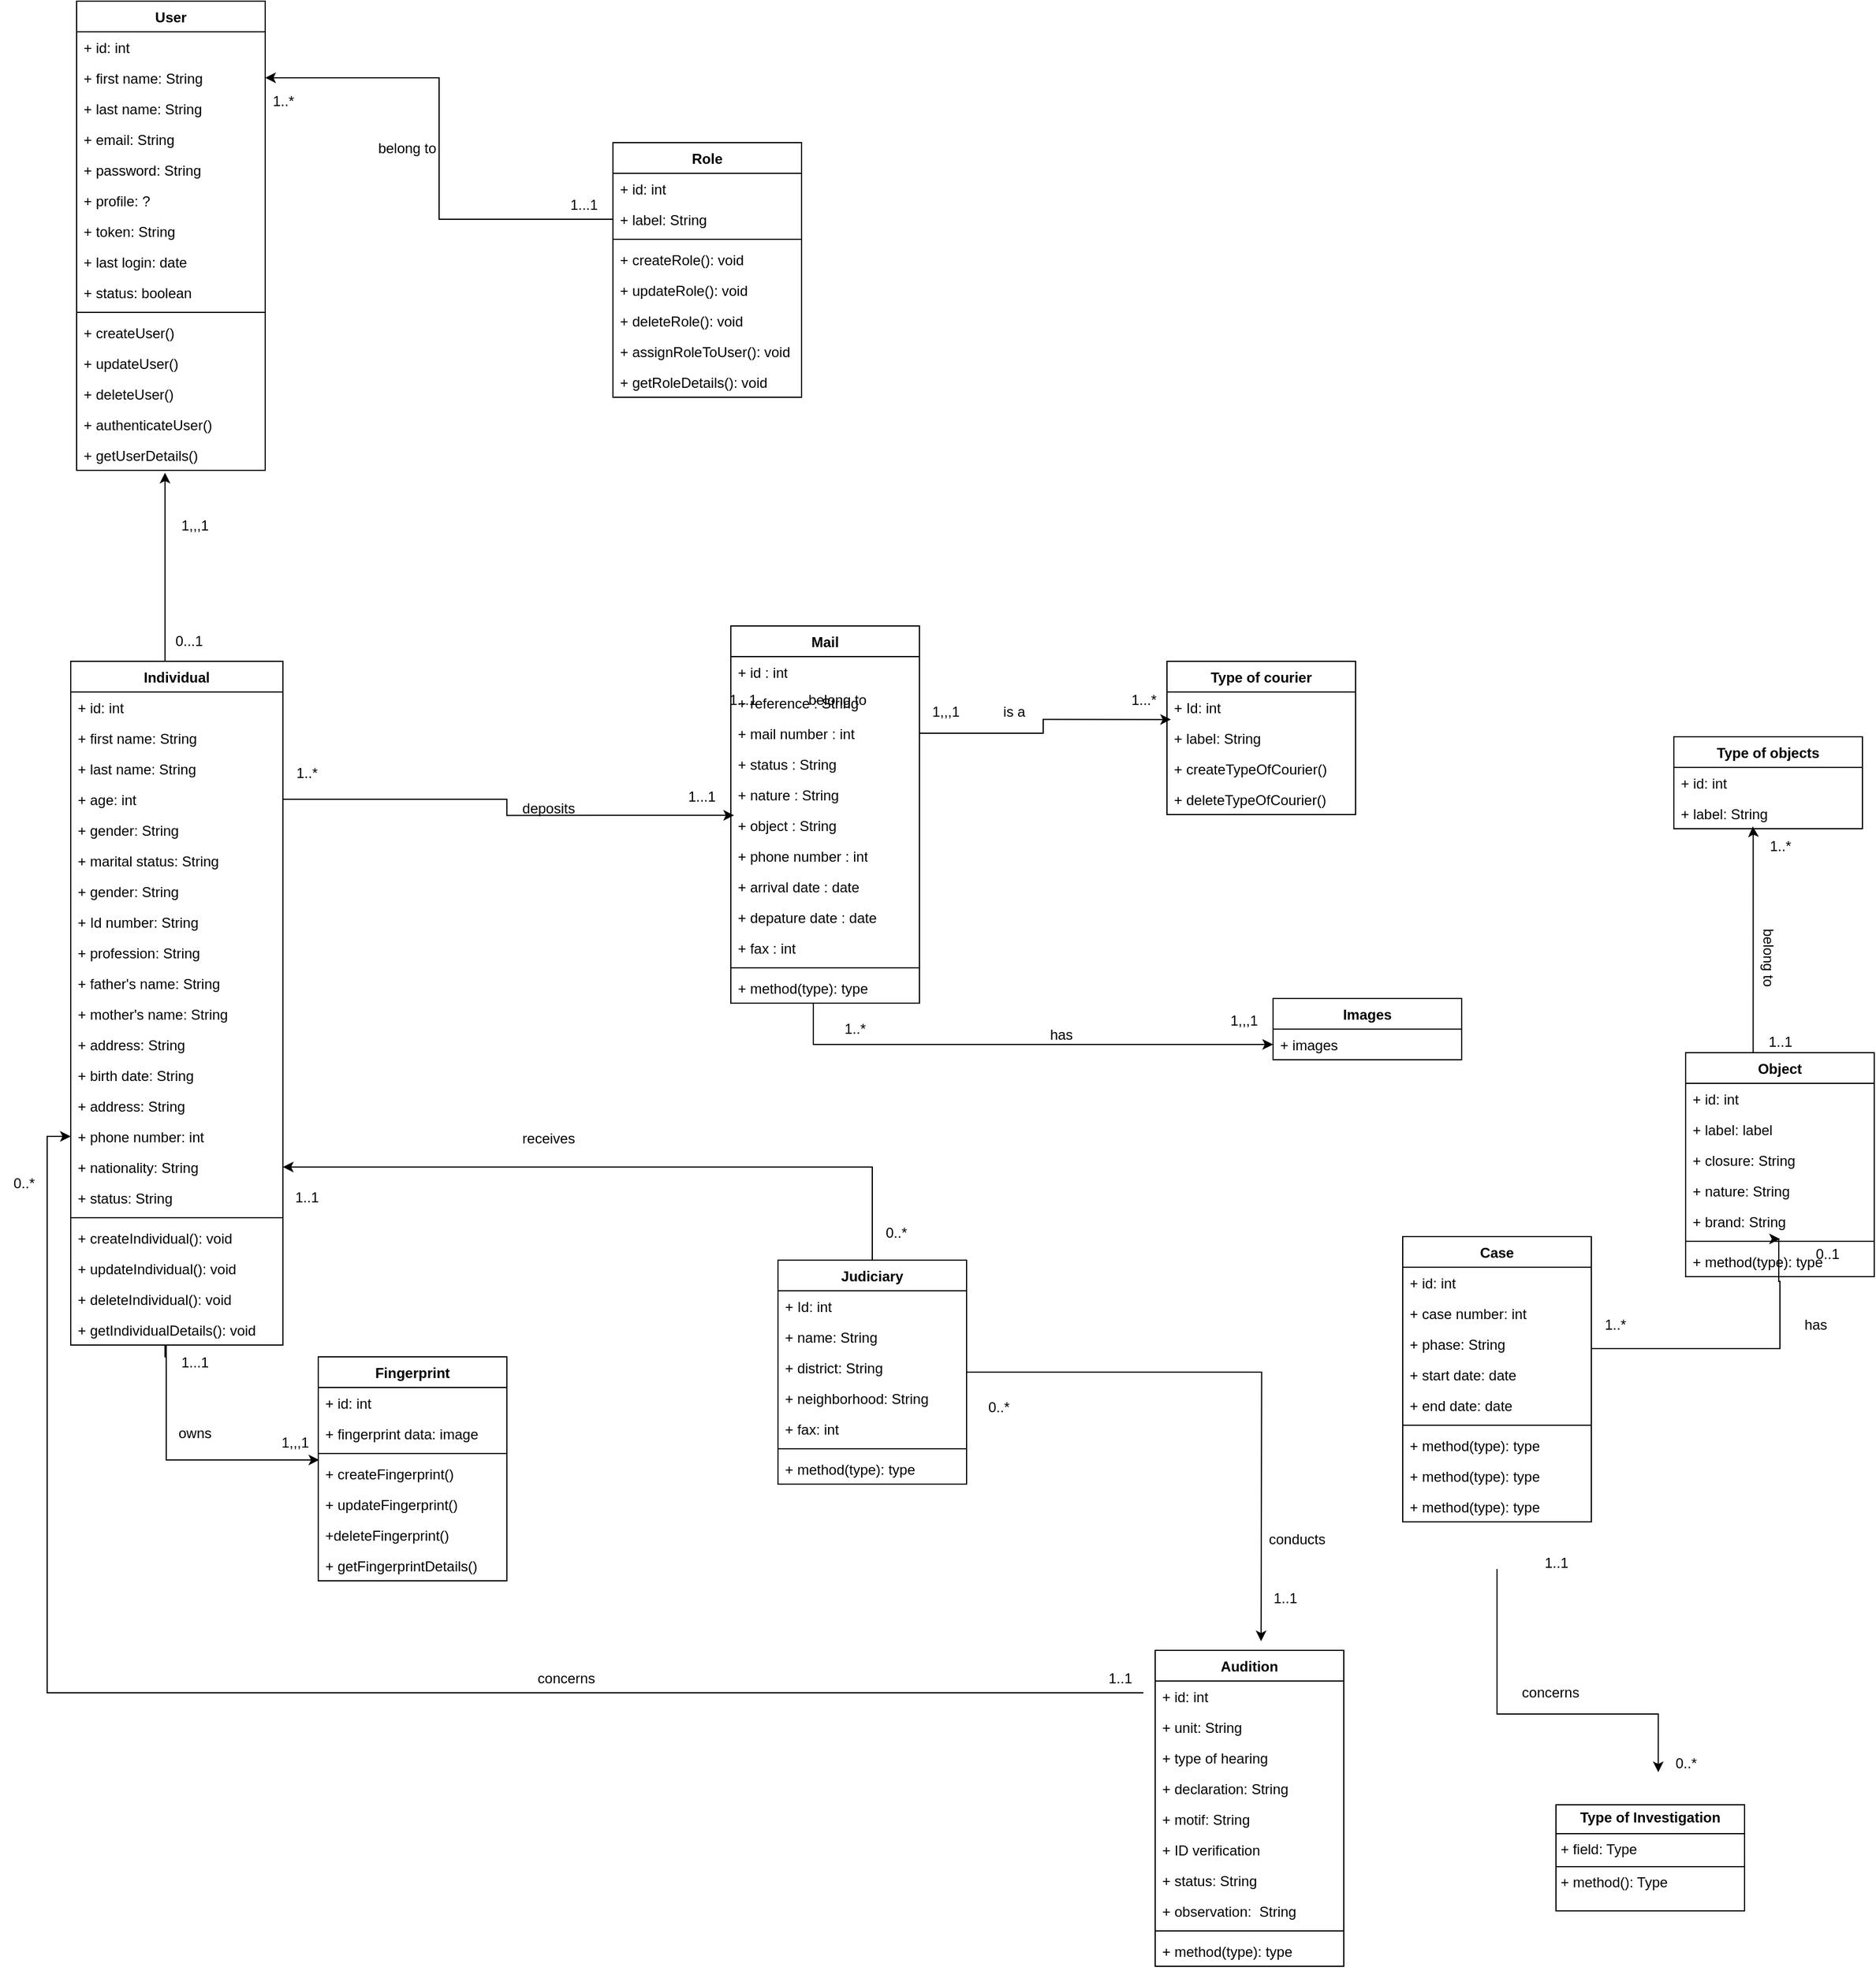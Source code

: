 <mxfile version="24.6.4" type="github" pages="2">
  <diagram name="Classdigram" id="vn9K8ugdKK19ClH5_ukw">
    <mxGraphModel dx="1034" dy="1628" grid="1" gridSize="10" guides="1" tooltips="1" connect="1" arrows="1" fold="1" page="1" pageScale="1" pageWidth="827" pageHeight="1169" math="0" shadow="0">
      <root>
        <mxCell id="0" />
        <mxCell id="1" parent="0" />
        <mxCell id="R2N7xP3j_3x28MJ2ADYX-1" value="User" style="swimlane;fontStyle=1;align=center;verticalAlign=top;childLayout=stackLayout;horizontal=1;startSize=26;horizontalStack=0;resizeParent=1;resizeParentMax=0;resizeLast=0;collapsible=1;marginBottom=0;whiteSpace=wrap;html=1;" parent="1" vertex="1">
          <mxGeometry x="65" y="-230" width="160" height="398" as="geometry" />
        </mxCell>
        <mxCell id="R2N7xP3j_3x28MJ2ADYX-2" value="+ id: int" style="text;strokeColor=none;fillColor=none;align=left;verticalAlign=top;spacingLeft=4;spacingRight=4;overflow=hidden;rotatable=0;points=[[0,0.5],[1,0.5]];portConstraint=eastwest;whiteSpace=wrap;html=1;" parent="R2N7xP3j_3x28MJ2ADYX-1" vertex="1">
          <mxGeometry y="26" width="160" height="26" as="geometry" />
        </mxCell>
        <mxCell id="R2N7xP3j_3x28MJ2ADYX-14" value="+ first name: String" style="text;strokeColor=none;fillColor=none;align=left;verticalAlign=top;spacingLeft=4;spacingRight=4;overflow=hidden;rotatable=0;points=[[0,0.5],[1,0.5]];portConstraint=eastwest;whiteSpace=wrap;html=1;" parent="R2N7xP3j_3x28MJ2ADYX-1" vertex="1">
          <mxGeometry y="52" width="160" height="26" as="geometry" />
        </mxCell>
        <mxCell id="R2N7xP3j_3x28MJ2ADYX-13" value="+ last name: String" style="text;strokeColor=none;fillColor=none;align=left;verticalAlign=top;spacingLeft=4;spacingRight=4;overflow=hidden;rotatable=0;points=[[0,0.5],[1,0.5]];portConstraint=eastwest;whiteSpace=wrap;html=1;" parent="R2N7xP3j_3x28MJ2ADYX-1" vertex="1">
          <mxGeometry y="78" width="160" height="26" as="geometry" />
        </mxCell>
        <mxCell id="R2N7xP3j_3x28MJ2ADYX-17" value="+ email: String" style="text;strokeColor=none;fillColor=none;align=left;verticalAlign=top;spacingLeft=4;spacingRight=4;overflow=hidden;rotatable=0;points=[[0,0.5],[1,0.5]];portConstraint=eastwest;whiteSpace=wrap;html=1;" parent="R2N7xP3j_3x28MJ2ADYX-1" vertex="1">
          <mxGeometry y="104" width="160" height="26" as="geometry" />
        </mxCell>
        <mxCell id="R2N7xP3j_3x28MJ2ADYX-16" value="+ password: String" style="text;strokeColor=none;fillColor=none;align=left;verticalAlign=top;spacingLeft=4;spacingRight=4;overflow=hidden;rotatable=0;points=[[0,0.5],[1,0.5]];portConstraint=eastwest;whiteSpace=wrap;html=1;" parent="R2N7xP3j_3x28MJ2ADYX-1" vertex="1">
          <mxGeometry y="130" width="160" height="26" as="geometry" />
        </mxCell>
        <mxCell id="R2N7xP3j_3x28MJ2ADYX-15" value="+ profile: ?" style="text;strokeColor=none;fillColor=none;align=left;verticalAlign=top;spacingLeft=4;spacingRight=4;overflow=hidden;rotatable=0;points=[[0,0.5],[1,0.5]];portConstraint=eastwest;whiteSpace=wrap;html=1;" parent="R2N7xP3j_3x28MJ2ADYX-1" vertex="1">
          <mxGeometry y="156" width="160" height="26" as="geometry" />
        </mxCell>
        <mxCell id="R2N7xP3j_3x28MJ2ADYX-18" value="+ token: String" style="text;strokeColor=none;fillColor=none;align=left;verticalAlign=top;spacingLeft=4;spacingRight=4;overflow=hidden;rotatable=0;points=[[0,0.5],[1,0.5]];portConstraint=eastwest;whiteSpace=wrap;html=1;" parent="R2N7xP3j_3x28MJ2ADYX-1" vertex="1">
          <mxGeometry y="182" width="160" height="26" as="geometry" />
        </mxCell>
        <mxCell id="R2N7xP3j_3x28MJ2ADYX-20" value="+ last login: date" style="text;strokeColor=none;fillColor=none;align=left;verticalAlign=top;spacingLeft=4;spacingRight=4;overflow=hidden;rotatable=0;points=[[0,0.5],[1,0.5]];portConstraint=eastwest;whiteSpace=wrap;html=1;" parent="R2N7xP3j_3x28MJ2ADYX-1" vertex="1">
          <mxGeometry y="208" width="160" height="26" as="geometry" />
        </mxCell>
        <mxCell id="R2N7xP3j_3x28MJ2ADYX-19" value="+ status: boolean" style="text;strokeColor=none;fillColor=none;align=left;verticalAlign=top;spacingLeft=4;spacingRight=4;overflow=hidden;rotatable=0;points=[[0,0.5],[1,0.5]];portConstraint=eastwest;whiteSpace=wrap;html=1;" parent="R2N7xP3j_3x28MJ2ADYX-1" vertex="1">
          <mxGeometry y="234" width="160" height="26" as="geometry" />
        </mxCell>
        <mxCell id="R2N7xP3j_3x28MJ2ADYX-3" value="" style="line;strokeWidth=1;fillColor=none;align=left;verticalAlign=middle;spacingTop=-1;spacingLeft=3;spacingRight=3;rotatable=0;labelPosition=right;points=[];portConstraint=eastwest;strokeColor=inherit;" parent="R2N7xP3j_3x28MJ2ADYX-1" vertex="1">
          <mxGeometry y="260" width="160" height="8" as="geometry" />
        </mxCell>
        <mxCell id="R2N7xP3j_3x28MJ2ADYX-4" value="+ createUser()" style="text;strokeColor=none;fillColor=none;align=left;verticalAlign=top;spacingLeft=4;spacingRight=4;overflow=hidden;rotatable=0;points=[[0,0.5],[1,0.5]];portConstraint=eastwest;whiteSpace=wrap;html=1;" parent="R2N7xP3j_3x28MJ2ADYX-1" vertex="1">
          <mxGeometry y="268" width="160" height="26" as="geometry" />
        </mxCell>
        <mxCell id="VdqHm_Va65Y9FUWxIP6M-1" value="+ updateUser()" style="text;strokeColor=none;fillColor=none;align=left;verticalAlign=top;spacingLeft=4;spacingRight=4;overflow=hidden;rotatable=0;points=[[0,0.5],[1,0.5]];portConstraint=eastwest;whiteSpace=wrap;html=1;" vertex="1" parent="R2N7xP3j_3x28MJ2ADYX-1">
          <mxGeometry y="294" width="160" height="26" as="geometry" />
        </mxCell>
        <mxCell id="VdqHm_Va65Y9FUWxIP6M-2" value="+ deleteUser()" style="text;strokeColor=none;fillColor=none;align=left;verticalAlign=top;spacingLeft=4;spacingRight=4;overflow=hidden;rotatable=0;points=[[0,0.5],[1,0.5]];portConstraint=eastwest;whiteSpace=wrap;html=1;" vertex="1" parent="R2N7xP3j_3x28MJ2ADYX-1">
          <mxGeometry y="320" width="160" height="26" as="geometry" />
        </mxCell>
        <mxCell id="VdqHm_Va65Y9FUWxIP6M-3" value="+ authenticateUser()" style="text;strokeColor=none;fillColor=none;align=left;verticalAlign=top;spacingLeft=4;spacingRight=4;overflow=hidden;rotatable=0;points=[[0,0.5],[1,0.5]];portConstraint=eastwest;whiteSpace=wrap;html=1;" vertex="1" parent="R2N7xP3j_3x28MJ2ADYX-1">
          <mxGeometry y="346" width="160" height="26" as="geometry" />
        </mxCell>
        <mxCell id="VdqHm_Va65Y9FUWxIP6M-4" value="+ getUserDetails()" style="text;strokeColor=none;fillColor=none;align=left;verticalAlign=top;spacingLeft=4;spacingRight=4;overflow=hidden;rotatable=0;points=[[0,0.5],[1,0.5]];portConstraint=eastwest;whiteSpace=wrap;html=1;" vertex="1" parent="R2N7xP3j_3x28MJ2ADYX-1">
          <mxGeometry y="372" width="160" height="26" as="geometry" />
        </mxCell>
        <mxCell id="R2N7xP3j_3x28MJ2ADYX-5" value="Role" style="swimlane;fontStyle=1;align=center;verticalAlign=top;childLayout=stackLayout;horizontal=1;startSize=26;horizontalStack=0;resizeParent=1;resizeParentMax=0;resizeLast=0;collapsible=1;marginBottom=0;whiteSpace=wrap;html=1;" parent="1" vertex="1">
          <mxGeometry x="520" y="-110" width="160" height="216" as="geometry" />
        </mxCell>
        <mxCell id="R2N7xP3j_3x28MJ2ADYX-21" value="+ id: int" style="text;strokeColor=none;fillColor=none;align=left;verticalAlign=top;spacingLeft=4;spacingRight=4;overflow=hidden;rotatable=0;points=[[0,0.5],[1,0.5]];portConstraint=eastwest;whiteSpace=wrap;html=1;" parent="R2N7xP3j_3x28MJ2ADYX-5" vertex="1">
          <mxGeometry y="26" width="160" height="26" as="geometry" />
        </mxCell>
        <mxCell id="R2N7xP3j_3x28MJ2ADYX-6" value="+ label: String" style="text;strokeColor=none;fillColor=none;align=left;verticalAlign=top;spacingLeft=4;spacingRight=4;overflow=hidden;rotatable=0;points=[[0,0.5],[1,0.5]];portConstraint=eastwest;whiteSpace=wrap;html=1;" parent="R2N7xP3j_3x28MJ2ADYX-5" vertex="1">
          <mxGeometry y="52" width="160" height="26" as="geometry" />
        </mxCell>
        <mxCell id="R2N7xP3j_3x28MJ2ADYX-7" value="" style="line;strokeWidth=1;fillColor=none;align=left;verticalAlign=middle;spacingTop=-1;spacingLeft=3;spacingRight=3;rotatable=0;labelPosition=right;points=[];portConstraint=eastwest;strokeColor=inherit;" parent="R2N7xP3j_3x28MJ2ADYX-5" vertex="1">
          <mxGeometry y="78" width="160" height="8" as="geometry" />
        </mxCell>
        <mxCell id="R2N7xP3j_3x28MJ2ADYX-8" value="+ createRole(): void" style="text;strokeColor=none;fillColor=none;align=left;verticalAlign=top;spacingLeft=4;spacingRight=4;overflow=hidden;rotatable=0;points=[[0,0.5],[1,0.5]];portConstraint=eastwest;whiteSpace=wrap;html=1;" parent="R2N7xP3j_3x28MJ2ADYX-5" vertex="1">
          <mxGeometry y="86" width="160" height="26" as="geometry" />
        </mxCell>
        <mxCell id="VdqHm_Va65Y9FUWxIP6M-5" value="+ updateRole(): void" style="text;strokeColor=none;fillColor=none;align=left;verticalAlign=top;spacingLeft=4;spacingRight=4;overflow=hidden;rotatable=0;points=[[0,0.5],[1,0.5]];portConstraint=eastwest;whiteSpace=wrap;html=1;" vertex="1" parent="R2N7xP3j_3x28MJ2ADYX-5">
          <mxGeometry y="112" width="160" height="26" as="geometry" />
        </mxCell>
        <mxCell id="VdqHm_Va65Y9FUWxIP6M-6" value="+ deleteRole(): void" style="text;strokeColor=none;fillColor=none;align=left;verticalAlign=top;spacingLeft=4;spacingRight=4;overflow=hidden;rotatable=0;points=[[0,0.5],[1,0.5]];portConstraint=eastwest;whiteSpace=wrap;html=1;" vertex="1" parent="R2N7xP3j_3x28MJ2ADYX-5">
          <mxGeometry y="138" width="160" height="26" as="geometry" />
        </mxCell>
        <mxCell id="VdqHm_Va65Y9FUWxIP6M-7" value="+ assignRoleToUser(): void" style="text;strokeColor=none;fillColor=none;align=left;verticalAlign=top;spacingLeft=4;spacingRight=4;overflow=hidden;rotatable=0;points=[[0,0.5],[1,0.5]];portConstraint=eastwest;whiteSpace=wrap;html=1;" vertex="1" parent="R2N7xP3j_3x28MJ2ADYX-5">
          <mxGeometry y="164" width="160" height="26" as="geometry" />
        </mxCell>
        <mxCell id="VdqHm_Va65Y9FUWxIP6M-8" value="+ getRoleDetails(): void" style="text;strokeColor=none;fillColor=none;align=left;verticalAlign=top;spacingLeft=4;spacingRight=4;overflow=hidden;rotatable=0;points=[[0,0.5],[1,0.5]];portConstraint=eastwest;whiteSpace=wrap;html=1;" vertex="1" parent="R2N7xP3j_3x28MJ2ADYX-5">
          <mxGeometry y="190" width="160" height="26" as="geometry" />
        </mxCell>
        <mxCell id="R2N7xP3j_3x28MJ2ADYX-9" value="Individual&lt;div&gt;&lt;br&gt;&lt;/div&gt;" style="swimlane;fontStyle=1;align=center;verticalAlign=top;childLayout=stackLayout;horizontal=1;startSize=26;horizontalStack=0;resizeParent=1;resizeParentMax=0;resizeLast=0;collapsible=1;marginBottom=0;whiteSpace=wrap;html=1;" parent="1" vertex="1">
          <mxGeometry x="60" y="330" width="180" height="580" as="geometry" />
        </mxCell>
        <mxCell id="R2N7xP3j_3x28MJ2ADYX-10" value="+ id: int" style="text;strokeColor=none;fillColor=none;align=left;verticalAlign=top;spacingLeft=4;spacingRight=4;overflow=hidden;rotatable=0;points=[[0,0.5],[1,0.5]];portConstraint=eastwest;whiteSpace=wrap;html=1;" parent="R2N7xP3j_3x28MJ2ADYX-9" vertex="1">
          <mxGeometry y="26" width="180" height="26" as="geometry" />
        </mxCell>
        <mxCell id="R2N7xP3j_3x28MJ2ADYX-27" value="+ first name: String" style="text;strokeColor=none;fillColor=none;align=left;verticalAlign=top;spacingLeft=4;spacingRight=4;overflow=hidden;rotatable=0;points=[[0,0.5],[1,0.5]];portConstraint=eastwest;whiteSpace=wrap;html=1;" parent="R2N7xP3j_3x28MJ2ADYX-9" vertex="1">
          <mxGeometry y="52" width="180" height="26" as="geometry" />
        </mxCell>
        <mxCell id="R2N7xP3j_3x28MJ2ADYX-26" value="+ last name: String" style="text;strokeColor=none;fillColor=none;align=left;verticalAlign=top;spacingLeft=4;spacingRight=4;overflow=hidden;rotatable=0;points=[[0,0.5],[1,0.5]];portConstraint=eastwest;whiteSpace=wrap;html=1;" parent="R2N7xP3j_3x28MJ2ADYX-9" vertex="1">
          <mxGeometry y="78" width="180" height="26" as="geometry" />
        </mxCell>
        <mxCell id="R2N7xP3j_3x28MJ2ADYX-30" value="+ age: int" style="text;strokeColor=none;fillColor=none;align=left;verticalAlign=top;spacingLeft=4;spacingRight=4;overflow=hidden;rotatable=0;points=[[0,0.5],[1,0.5]];portConstraint=eastwest;whiteSpace=wrap;html=1;" parent="R2N7xP3j_3x28MJ2ADYX-9" vertex="1">
          <mxGeometry y="104" width="180" height="26" as="geometry" />
        </mxCell>
        <mxCell id="R2N7xP3j_3x28MJ2ADYX-28" value="+ gender: String" style="text;strokeColor=none;fillColor=none;align=left;verticalAlign=top;spacingLeft=4;spacingRight=4;overflow=hidden;rotatable=0;points=[[0,0.5],[1,0.5]];portConstraint=eastwest;whiteSpace=wrap;html=1;" parent="R2N7xP3j_3x28MJ2ADYX-9" vertex="1">
          <mxGeometry y="130" width="180" height="26" as="geometry" />
        </mxCell>
        <mxCell id="R2N7xP3j_3x28MJ2ADYX-29" value="+ marital status: String" style="text;strokeColor=none;fillColor=none;align=left;verticalAlign=top;spacingLeft=4;spacingRight=4;overflow=hidden;rotatable=0;points=[[0,0.5],[1,0.5]];portConstraint=eastwest;whiteSpace=wrap;html=1;" parent="R2N7xP3j_3x28MJ2ADYX-9" vertex="1">
          <mxGeometry y="156" width="180" height="26" as="geometry" />
        </mxCell>
        <mxCell id="R2N7xP3j_3x28MJ2ADYX-32" value="+ gender: String" style="text;strokeColor=none;fillColor=none;align=left;verticalAlign=top;spacingLeft=4;spacingRight=4;overflow=hidden;rotatable=0;points=[[0,0.5],[1,0.5]];portConstraint=eastwest;whiteSpace=wrap;html=1;" parent="R2N7xP3j_3x28MJ2ADYX-9" vertex="1">
          <mxGeometry y="182" width="180" height="26" as="geometry" />
        </mxCell>
        <mxCell id="R2N7xP3j_3x28MJ2ADYX-33" value="+ Id number: String" style="text;strokeColor=none;fillColor=none;align=left;verticalAlign=top;spacingLeft=4;spacingRight=4;overflow=hidden;rotatable=0;points=[[0,0.5],[1,0.5]];portConstraint=eastwest;whiteSpace=wrap;html=1;" parent="R2N7xP3j_3x28MJ2ADYX-9" vertex="1">
          <mxGeometry y="208" width="180" height="26" as="geometry" />
        </mxCell>
        <mxCell id="R2N7xP3j_3x28MJ2ADYX-31" value="+ profession: String" style="text;strokeColor=none;fillColor=none;align=left;verticalAlign=top;spacingLeft=4;spacingRight=4;overflow=hidden;rotatable=0;points=[[0,0.5],[1,0.5]];portConstraint=eastwest;whiteSpace=wrap;html=1;" parent="R2N7xP3j_3x28MJ2ADYX-9" vertex="1">
          <mxGeometry y="234" width="180" height="26" as="geometry" />
        </mxCell>
        <mxCell id="R2N7xP3j_3x28MJ2ADYX-34" value="+ father&#39;s name: String" style="text;strokeColor=none;fillColor=none;align=left;verticalAlign=top;spacingLeft=4;spacingRight=4;overflow=hidden;rotatable=0;points=[[0,0.5],[1,0.5]];portConstraint=eastwest;whiteSpace=wrap;html=1;" parent="R2N7xP3j_3x28MJ2ADYX-9" vertex="1">
          <mxGeometry y="260" width="180" height="26" as="geometry" />
        </mxCell>
        <mxCell id="R2N7xP3j_3x28MJ2ADYX-38" value="+ mother&#39;s name: String" style="text;strokeColor=none;fillColor=none;align=left;verticalAlign=top;spacingLeft=4;spacingRight=4;overflow=hidden;rotatable=0;points=[[0,0.5],[1,0.5]];portConstraint=eastwest;whiteSpace=wrap;html=1;" parent="R2N7xP3j_3x28MJ2ADYX-9" vertex="1">
          <mxGeometry y="286" width="180" height="26" as="geometry" />
        </mxCell>
        <mxCell id="R2N7xP3j_3x28MJ2ADYX-37" value="+ address: String" style="text;strokeColor=none;fillColor=none;align=left;verticalAlign=top;spacingLeft=4;spacingRight=4;overflow=hidden;rotatable=0;points=[[0,0.5],[1,0.5]];portConstraint=eastwest;whiteSpace=wrap;html=1;" parent="R2N7xP3j_3x28MJ2ADYX-9" vertex="1">
          <mxGeometry y="312" width="180" height="26" as="geometry" />
        </mxCell>
        <mxCell id="R2N7xP3j_3x28MJ2ADYX-36" value="+ birth date: String" style="text;strokeColor=none;fillColor=none;align=left;verticalAlign=top;spacingLeft=4;spacingRight=4;overflow=hidden;rotatable=0;points=[[0,0.5],[1,0.5]];portConstraint=eastwest;whiteSpace=wrap;html=1;" parent="R2N7xP3j_3x28MJ2ADYX-9" vertex="1">
          <mxGeometry y="338" width="180" height="26" as="geometry" />
        </mxCell>
        <mxCell id="R2N7xP3j_3x28MJ2ADYX-40" value="+ address: String" style="text;strokeColor=none;fillColor=none;align=left;verticalAlign=top;spacingLeft=4;spacingRight=4;overflow=hidden;rotatable=0;points=[[0,0.5],[1,0.5]];portConstraint=eastwest;whiteSpace=wrap;html=1;" parent="R2N7xP3j_3x28MJ2ADYX-9" vertex="1">
          <mxGeometry y="364" width="180" height="26" as="geometry" />
        </mxCell>
        <mxCell id="R2N7xP3j_3x28MJ2ADYX-41" value="+ phone number: int" style="text;strokeColor=none;fillColor=none;align=left;verticalAlign=top;spacingLeft=4;spacingRight=4;overflow=hidden;rotatable=0;points=[[0,0.5],[1,0.5]];portConstraint=eastwest;whiteSpace=wrap;html=1;" parent="R2N7xP3j_3x28MJ2ADYX-9" vertex="1">
          <mxGeometry y="390" width="180" height="26" as="geometry" />
        </mxCell>
        <mxCell id="R2N7xP3j_3x28MJ2ADYX-39" value="+ nationality: String" style="text;strokeColor=none;fillColor=none;align=left;verticalAlign=top;spacingLeft=4;spacingRight=4;overflow=hidden;rotatable=0;points=[[0,0.5],[1,0.5]];portConstraint=eastwest;whiteSpace=wrap;html=1;" parent="R2N7xP3j_3x28MJ2ADYX-9" vertex="1">
          <mxGeometry y="416" width="180" height="26" as="geometry" />
        </mxCell>
        <mxCell id="R2N7xP3j_3x28MJ2ADYX-35" value="+ status: String" style="text;strokeColor=none;fillColor=none;align=left;verticalAlign=top;spacingLeft=4;spacingRight=4;overflow=hidden;rotatable=0;points=[[0,0.5],[1,0.5]];portConstraint=eastwest;whiteSpace=wrap;html=1;" parent="R2N7xP3j_3x28MJ2ADYX-9" vertex="1">
          <mxGeometry y="442" width="180" height="26" as="geometry" />
        </mxCell>
        <mxCell id="R2N7xP3j_3x28MJ2ADYX-11" value="" style="line;strokeWidth=1;fillColor=none;align=left;verticalAlign=middle;spacingTop=-1;spacingLeft=3;spacingRight=3;rotatable=0;labelPosition=right;points=[];portConstraint=eastwest;strokeColor=inherit;" parent="R2N7xP3j_3x28MJ2ADYX-9" vertex="1">
          <mxGeometry y="468" width="180" height="8" as="geometry" />
        </mxCell>
        <mxCell id="R2N7xP3j_3x28MJ2ADYX-12" value="+ createIndividual(): void" style="text;strokeColor=none;fillColor=none;align=left;verticalAlign=top;spacingLeft=4;spacingRight=4;overflow=hidden;rotatable=0;points=[[0,0.5],[1,0.5]];portConstraint=eastwest;whiteSpace=wrap;html=1;" parent="R2N7xP3j_3x28MJ2ADYX-9" vertex="1">
          <mxGeometry y="476" width="180" height="26" as="geometry" />
        </mxCell>
        <mxCell id="VdqHm_Va65Y9FUWxIP6M-9" value="+ updateIndividual(): void" style="text;strokeColor=none;fillColor=none;align=left;verticalAlign=top;spacingLeft=4;spacingRight=4;overflow=hidden;rotatable=0;points=[[0,0.5],[1,0.5]];portConstraint=eastwest;whiteSpace=wrap;html=1;" vertex="1" parent="R2N7xP3j_3x28MJ2ADYX-9">
          <mxGeometry y="502" width="180" height="26" as="geometry" />
        </mxCell>
        <mxCell id="VdqHm_Va65Y9FUWxIP6M-10" value="+ deleteIndividual(): void" style="text;strokeColor=none;fillColor=none;align=left;verticalAlign=top;spacingLeft=4;spacingRight=4;overflow=hidden;rotatable=0;points=[[0,0.5],[1,0.5]];portConstraint=eastwest;whiteSpace=wrap;html=1;" vertex="1" parent="R2N7xP3j_3x28MJ2ADYX-9">
          <mxGeometry y="528" width="180" height="26" as="geometry" />
        </mxCell>
        <mxCell id="VdqHm_Va65Y9FUWxIP6M-11" value="+ getIndividualDetails(): void" style="text;strokeColor=none;fillColor=none;align=left;verticalAlign=top;spacingLeft=4;spacingRight=4;overflow=hidden;rotatable=0;points=[[0,0.5],[1,0.5]];portConstraint=eastwest;whiteSpace=wrap;html=1;" vertex="1" parent="R2N7xP3j_3x28MJ2ADYX-9">
          <mxGeometry y="554" width="180" height="26" as="geometry" />
        </mxCell>
        <mxCell id="R2N7xP3j_3x28MJ2ADYX-22" style="edgeStyle=orthogonalEdgeStyle;rounded=0;orthogonalLoop=1;jettySize=auto;html=1;" parent="1" source="R2N7xP3j_3x28MJ2ADYX-6" target="R2N7xP3j_3x28MJ2ADYX-14" edge="1">
          <mxGeometry relative="1" as="geometry">
            <mxPoint x="230" y="-47" as="targetPoint" />
          </mxGeometry>
        </mxCell>
        <mxCell id="R2N7xP3j_3x28MJ2ADYX-23" value="1..*" style="text;html=1;align=center;verticalAlign=middle;resizable=0;points=[];autosize=1;strokeColor=none;fillColor=none;" parent="1" vertex="1">
          <mxGeometry x="220" y="-160" width="40" height="30" as="geometry" />
        </mxCell>
        <mxCell id="R2N7xP3j_3x28MJ2ADYX-24" value="1...1" style="text;html=1;align=center;verticalAlign=middle;resizable=0;points=[];autosize=1;strokeColor=none;fillColor=none;" parent="1" vertex="1">
          <mxGeometry x="470" y="-72" width="50" height="30" as="geometry" />
        </mxCell>
        <mxCell id="R2N7xP3j_3x28MJ2ADYX-42" value="Fingerprint" style="swimlane;fontStyle=1;align=center;verticalAlign=top;childLayout=stackLayout;horizontal=1;startSize=26;horizontalStack=0;resizeParent=1;resizeParentMax=0;resizeLast=0;collapsible=1;marginBottom=0;whiteSpace=wrap;html=1;" parent="1" vertex="1">
          <mxGeometry x="270" y="920" width="160" height="190" as="geometry" />
        </mxCell>
        <mxCell id="R2N7xP3j_3x28MJ2ADYX-43" value="+ id: int" style="text;strokeColor=none;fillColor=none;align=left;verticalAlign=top;spacingLeft=4;spacingRight=4;overflow=hidden;rotatable=0;points=[[0,0.5],[1,0.5]];portConstraint=eastwest;whiteSpace=wrap;html=1;" parent="R2N7xP3j_3x28MJ2ADYX-42" vertex="1">
          <mxGeometry y="26" width="160" height="26" as="geometry" />
        </mxCell>
        <mxCell id="R2N7xP3j_3x28MJ2ADYX-50" value="+ fingerprint data: image&amp;nbsp;" style="text;strokeColor=none;fillColor=none;align=left;verticalAlign=top;spacingLeft=4;spacingRight=4;overflow=hidden;rotatable=0;points=[[0,0.5],[1,0.5]];portConstraint=eastwest;whiteSpace=wrap;html=1;" parent="R2N7xP3j_3x28MJ2ADYX-42" vertex="1">
          <mxGeometry y="52" width="160" height="26" as="geometry" />
        </mxCell>
        <mxCell id="R2N7xP3j_3x28MJ2ADYX-44" value="" style="line;strokeWidth=1;fillColor=none;align=left;verticalAlign=middle;spacingTop=-1;spacingLeft=3;spacingRight=3;rotatable=0;labelPosition=right;points=[];portConstraint=eastwest;strokeColor=inherit;" parent="R2N7xP3j_3x28MJ2ADYX-42" vertex="1">
          <mxGeometry y="78" width="160" height="8" as="geometry" />
        </mxCell>
        <mxCell id="R2N7xP3j_3x28MJ2ADYX-45" value="+ createFingerprint()" style="text;strokeColor=none;fillColor=none;align=left;verticalAlign=top;spacingLeft=4;spacingRight=4;overflow=hidden;rotatable=0;points=[[0,0.5],[1,0.5]];portConstraint=eastwest;whiteSpace=wrap;html=1;" parent="R2N7xP3j_3x28MJ2ADYX-42" vertex="1">
          <mxGeometry y="86" width="160" height="26" as="geometry" />
        </mxCell>
        <mxCell id="VdqHm_Va65Y9FUWxIP6M-12" value="+ updateFingerprint()" style="text;strokeColor=none;fillColor=none;align=left;verticalAlign=top;spacingLeft=4;spacingRight=4;overflow=hidden;rotatable=0;points=[[0,0.5],[1,0.5]];portConstraint=eastwest;whiteSpace=wrap;html=1;" vertex="1" parent="R2N7xP3j_3x28MJ2ADYX-42">
          <mxGeometry y="112" width="160" height="26" as="geometry" />
        </mxCell>
        <mxCell id="VdqHm_Va65Y9FUWxIP6M-13" value="+deleteFingerprint()" style="text;strokeColor=none;fillColor=none;align=left;verticalAlign=top;spacingLeft=4;spacingRight=4;overflow=hidden;rotatable=0;points=[[0,0.5],[1,0.5]];portConstraint=eastwest;whiteSpace=wrap;html=1;" vertex="1" parent="R2N7xP3j_3x28MJ2ADYX-42">
          <mxGeometry y="138" width="160" height="26" as="geometry" />
        </mxCell>
        <mxCell id="VdqHm_Va65Y9FUWxIP6M-14" value="+ getFingerprintDetails()" style="text;strokeColor=none;fillColor=none;align=left;verticalAlign=top;spacingLeft=4;spacingRight=4;overflow=hidden;rotatable=0;points=[[0,0.5],[1,0.5]];portConstraint=eastwest;whiteSpace=wrap;html=1;" vertex="1" parent="R2N7xP3j_3x28MJ2ADYX-42">
          <mxGeometry y="164" width="160" height="26" as="geometry" />
        </mxCell>
        <mxCell id="R2N7xP3j_3x28MJ2ADYX-46" value="Type of courier" style="swimlane;fontStyle=1;align=center;verticalAlign=top;childLayout=stackLayout;horizontal=1;startSize=26;horizontalStack=0;resizeParent=1;resizeParentMax=0;resizeLast=0;collapsible=1;marginBottom=0;whiteSpace=wrap;html=1;" parent="1" vertex="1">
          <mxGeometry x="990" y="330" width="160" height="130" as="geometry" />
        </mxCell>
        <mxCell id="R2N7xP3j_3x28MJ2ADYX-47" value="+ Id: int" style="text;strokeColor=none;fillColor=none;align=left;verticalAlign=top;spacingLeft=4;spacingRight=4;overflow=hidden;rotatable=0;points=[[0,0.5],[1,0.5]];portConstraint=eastwest;whiteSpace=wrap;html=1;" parent="R2N7xP3j_3x28MJ2ADYX-46" vertex="1">
          <mxGeometry y="26" width="160" height="26" as="geometry" />
        </mxCell>
        <mxCell id="R2N7xP3j_3x28MJ2ADYX-51" value="+ label: String" style="text;strokeColor=none;fillColor=none;align=left;verticalAlign=top;spacingLeft=4;spacingRight=4;overflow=hidden;rotatable=0;points=[[0,0.5],[1,0.5]];portConstraint=eastwest;whiteSpace=wrap;html=1;" parent="R2N7xP3j_3x28MJ2ADYX-46" vertex="1">
          <mxGeometry y="52" width="160" height="26" as="geometry" />
        </mxCell>
        <mxCell id="VdqHm_Va65Y9FUWxIP6M-15" value="+ createTypeOfCourier()" style="text;strokeColor=none;fillColor=none;align=left;verticalAlign=top;spacingLeft=4;spacingRight=4;overflow=hidden;rotatable=0;points=[[0,0.5],[1,0.5]];portConstraint=eastwest;whiteSpace=wrap;html=1;" vertex="1" parent="R2N7xP3j_3x28MJ2ADYX-46">
          <mxGeometry y="78" width="160" height="26" as="geometry" />
        </mxCell>
        <mxCell id="VdqHm_Va65Y9FUWxIP6M-16" value="+ deleteTypeOfCourier()" style="text;strokeColor=none;fillColor=none;align=left;verticalAlign=top;spacingLeft=4;spacingRight=4;overflow=hidden;rotatable=0;points=[[0,0.5],[1,0.5]];portConstraint=eastwest;whiteSpace=wrap;html=1;" vertex="1" parent="R2N7xP3j_3x28MJ2ADYX-46">
          <mxGeometry y="104" width="160" height="26" as="geometry" />
        </mxCell>
        <mxCell id="-MBzmFut7ocBN49-wd0r-25" style="edgeStyle=orthogonalEdgeStyle;rounded=0;orthogonalLoop=1;jettySize=auto;html=1;entryX=1;entryY=0.5;entryDx=0;entryDy=0;" parent="1" source="R2N7xP3j_3x28MJ2ADYX-52" target="R2N7xP3j_3x28MJ2ADYX-39" edge="1">
          <mxGeometry relative="1" as="geometry" />
        </mxCell>
        <mxCell id="R2N7xP3j_3x28MJ2ADYX-52" value="Judiciary" style="swimlane;fontStyle=1;align=center;verticalAlign=top;childLayout=stackLayout;horizontal=1;startSize=26;horizontalStack=0;resizeParent=1;resizeParentMax=0;resizeLast=0;collapsible=1;marginBottom=0;whiteSpace=wrap;html=1;" parent="1" vertex="1">
          <mxGeometry x="660" y="838" width="160" height="190" as="geometry" />
        </mxCell>
        <mxCell id="R2N7xP3j_3x28MJ2ADYX-56" value="+ Id: int" style="text;strokeColor=none;fillColor=none;align=left;verticalAlign=top;spacingLeft=4;spacingRight=4;overflow=hidden;rotatable=0;points=[[0,0.5],[1,0.5]];portConstraint=eastwest;whiteSpace=wrap;html=1;" parent="R2N7xP3j_3x28MJ2ADYX-52" vertex="1">
          <mxGeometry y="26" width="160" height="26" as="geometry" />
        </mxCell>
        <mxCell id="R2N7xP3j_3x28MJ2ADYX-53" value="+ name: String" style="text;strokeColor=none;fillColor=none;align=left;verticalAlign=top;spacingLeft=4;spacingRight=4;overflow=hidden;rotatable=0;points=[[0,0.5],[1,0.5]];portConstraint=eastwest;whiteSpace=wrap;html=1;" parent="R2N7xP3j_3x28MJ2ADYX-52" vertex="1">
          <mxGeometry y="52" width="160" height="26" as="geometry" />
        </mxCell>
        <mxCell id="R2N7xP3j_3x28MJ2ADYX-58" value="+ district: String" style="text;strokeColor=none;fillColor=none;align=left;verticalAlign=top;spacingLeft=4;spacingRight=4;overflow=hidden;rotatable=0;points=[[0,0.5],[1,0.5]];portConstraint=eastwest;whiteSpace=wrap;html=1;" parent="R2N7xP3j_3x28MJ2ADYX-52" vertex="1">
          <mxGeometry y="78" width="160" height="26" as="geometry" />
        </mxCell>
        <mxCell id="R2N7xP3j_3x28MJ2ADYX-57" value="+ neighborhood: String" style="text;strokeColor=none;fillColor=none;align=left;verticalAlign=top;spacingLeft=4;spacingRight=4;overflow=hidden;rotatable=0;points=[[0,0.5],[1,0.5]];portConstraint=eastwest;whiteSpace=wrap;html=1;" parent="R2N7xP3j_3x28MJ2ADYX-52" vertex="1">
          <mxGeometry y="104" width="160" height="26" as="geometry" />
        </mxCell>
        <mxCell id="R2N7xP3j_3x28MJ2ADYX-59" value="+ fax: int" style="text;strokeColor=none;fillColor=none;align=left;verticalAlign=top;spacingLeft=4;spacingRight=4;overflow=hidden;rotatable=0;points=[[0,0.5],[1,0.5]];portConstraint=eastwest;whiteSpace=wrap;html=1;" parent="R2N7xP3j_3x28MJ2ADYX-52" vertex="1">
          <mxGeometry y="130" width="160" height="26" as="geometry" />
        </mxCell>
        <mxCell id="R2N7xP3j_3x28MJ2ADYX-54" value="" style="line;strokeWidth=1;fillColor=none;align=left;verticalAlign=middle;spacingTop=-1;spacingLeft=3;spacingRight=3;rotatable=0;labelPosition=right;points=[];portConstraint=eastwest;strokeColor=inherit;" parent="R2N7xP3j_3x28MJ2ADYX-52" vertex="1">
          <mxGeometry y="156" width="160" height="8" as="geometry" />
        </mxCell>
        <mxCell id="R2N7xP3j_3x28MJ2ADYX-55" value="+ method(type): type" style="text;strokeColor=none;fillColor=none;align=left;verticalAlign=top;spacingLeft=4;spacingRight=4;overflow=hidden;rotatable=0;points=[[0,0.5],[1,0.5]];portConstraint=eastwest;whiteSpace=wrap;html=1;" parent="R2N7xP3j_3x28MJ2ADYX-52" vertex="1">
          <mxGeometry y="164" width="160" height="26" as="geometry" />
        </mxCell>
        <mxCell id="-MBzmFut7ocBN49-wd0r-30" style="edgeStyle=orthogonalEdgeStyle;rounded=0;orthogonalLoop=1;jettySize=auto;html=1;" parent="1" source="R2N7xP3j_3x28MJ2ADYX-60" edge="1">
          <mxGeometry relative="1" as="geometry">
            <mxPoint x="1510" y="820" as="targetPoint" />
            <Array as="points">
              <mxPoint x="1510" y="913" />
              <mxPoint x="1510" y="856" />
              <mxPoint x="1509" y="856" />
            </Array>
          </mxGeometry>
        </mxCell>
        <mxCell id="-MBzmFut7ocBN49-wd0r-40" style="edgeStyle=orthogonalEdgeStyle;rounded=0;orthogonalLoop=1;jettySize=auto;html=1;entryX=-0.081;entryY=0.744;entryDx=0;entryDy=0;entryPerimeter=0;" parent="1" target="-MBzmFut7ocBN49-wd0r-44" edge="1">
          <mxGeometry relative="1" as="geometry">
            <Array as="points">
              <mxPoint x="1270" y="1223" />
              <mxPoint x="1407" y="1223" />
            </Array>
            <mxPoint x="1270" y="1100" as="sourcePoint" />
          </mxGeometry>
        </mxCell>
        <mxCell id="R2N7xP3j_3x28MJ2ADYX-60" value="Case" style="swimlane;fontStyle=1;align=center;verticalAlign=top;childLayout=stackLayout;horizontal=1;startSize=26;horizontalStack=0;resizeParent=1;resizeParentMax=0;resizeLast=0;collapsible=1;marginBottom=0;whiteSpace=wrap;html=1;" parent="1" vertex="1">
          <mxGeometry x="1190" y="818" width="160" height="242" as="geometry" />
        </mxCell>
        <mxCell id="R2N7xP3j_3x28MJ2ADYX-61" value="+ id: int" style="text;strokeColor=none;fillColor=none;align=left;verticalAlign=top;spacingLeft=4;spacingRight=4;overflow=hidden;rotatable=0;points=[[0,0.5],[1,0.5]];portConstraint=eastwest;whiteSpace=wrap;html=1;" parent="R2N7xP3j_3x28MJ2ADYX-60" vertex="1">
          <mxGeometry y="26" width="160" height="26" as="geometry" />
        </mxCell>
        <mxCell id="R2N7xP3j_3x28MJ2ADYX-72" value="+ case number: int" style="text;strokeColor=none;fillColor=none;align=left;verticalAlign=top;spacingLeft=4;spacingRight=4;overflow=hidden;rotatable=0;points=[[0,0.5],[1,0.5]];portConstraint=eastwest;whiteSpace=wrap;html=1;" parent="R2N7xP3j_3x28MJ2ADYX-60" vertex="1">
          <mxGeometry y="52" width="160" height="26" as="geometry" />
        </mxCell>
        <mxCell id="R2N7xP3j_3x28MJ2ADYX-64" value="+ phase: String" style="text;strokeColor=none;fillColor=none;align=left;verticalAlign=top;spacingLeft=4;spacingRight=4;overflow=hidden;rotatable=0;points=[[0,0.5],[1,0.5]];portConstraint=eastwest;whiteSpace=wrap;html=1;" parent="R2N7xP3j_3x28MJ2ADYX-60" vertex="1">
          <mxGeometry y="78" width="160" height="26" as="geometry" />
        </mxCell>
        <mxCell id="R2N7xP3j_3x28MJ2ADYX-65" value="+ start date: date" style="text;strokeColor=none;fillColor=none;align=left;verticalAlign=top;spacingLeft=4;spacingRight=4;overflow=hidden;rotatable=0;points=[[0,0.5],[1,0.5]];portConstraint=eastwest;whiteSpace=wrap;html=1;" parent="R2N7xP3j_3x28MJ2ADYX-60" vertex="1">
          <mxGeometry y="104" width="160" height="26" as="geometry" />
        </mxCell>
        <mxCell id="R2N7xP3j_3x28MJ2ADYX-73" value="+ end date: date" style="text;strokeColor=none;fillColor=none;align=left;verticalAlign=top;spacingLeft=4;spacingRight=4;overflow=hidden;rotatable=0;points=[[0,0.5],[1,0.5]];portConstraint=eastwest;whiteSpace=wrap;html=1;" parent="R2N7xP3j_3x28MJ2ADYX-60" vertex="1">
          <mxGeometry y="130" width="160" height="26" as="geometry" />
        </mxCell>
        <mxCell id="R2N7xP3j_3x28MJ2ADYX-62" value="" style="line;strokeWidth=1;fillColor=none;align=left;verticalAlign=middle;spacingTop=-1;spacingLeft=3;spacingRight=3;rotatable=0;labelPosition=right;points=[];portConstraint=eastwest;strokeColor=inherit;" parent="R2N7xP3j_3x28MJ2ADYX-60" vertex="1">
          <mxGeometry y="156" width="160" height="8" as="geometry" />
        </mxCell>
        <mxCell id="R2N7xP3j_3x28MJ2ADYX-63" value="+ method(type): type" style="text;strokeColor=none;fillColor=none;align=left;verticalAlign=top;spacingLeft=4;spacingRight=4;overflow=hidden;rotatable=0;points=[[0,0.5],[1,0.5]];portConstraint=eastwest;whiteSpace=wrap;html=1;" parent="R2N7xP3j_3x28MJ2ADYX-60" vertex="1">
          <mxGeometry y="164" width="160" height="26" as="geometry" />
        </mxCell>
        <mxCell id="VdqHm_Va65Y9FUWxIP6M-17" value="+ method(type): type" style="text;strokeColor=none;fillColor=none;align=left;verticalAlign=top;spacingLeft=4;spacingRight=4;overflow=hidden;rotatable=0;points=[[0,0.5],[1,0.5]];portConstraint=eastwest;whiteSpace=wrap;html=1;" vertex="1" parent="R2N7xP3j_3x28MJ2ADYX-60">
          <mxGeometry y="190" width="160" height="26" as="geometry" />
        </mxCell>
        <mxCell id="VdqHm_Va65Y9FUWxIP6M-18" value="+ method(type): type" style="text;strokeColor=none;fillColor=none;align=left;verticalAlign=top;spacingLeft=4;spacingRight=4;overflow=hidden;rotatable=0;points=[[0,0.5],[1,0.5]];portConstraint=eastwest;whiteSpace=wrap;html=1;" vertex="1" parent="R2N7xP3j_3x28MJ2ADYX-60">
          <mxGeometry y="216" width="160" height="26" as="geometry" />
        </mxCell>
        <mxCell id="-MBzmFut7ocBN49-wd0r-10" style="edgeStyle=orthogonalEdgeStyle;rounded=0;orthogonalLoop=1;jettySize=auto;html=1;entryX=0;entryY=0.5;entryDx=0;entryDy=0;" parent="1" source="R2N7xP3j_3x28MJ2ADYX-77" target="-OZkVkLgjQ3rGymfcx1w-19" edge="1">
          <mxGeometry relative="1" as="geometry">
            <mxPoint x="674.999" y="641.78" as="sourcePoint" />
            <mxPoint x="1055.74" y="664.222" as="targetPoint" />
            <Array as="points">
              <mxPoint x="690" y="655" />
            </Array>
          </mxGeometry>
        </mxCell>
        <mxCell id="R2N7xP3j_3x28MJ2ADYX-74" value="Mail" style="swimlane;fontStyle=1;align=center;verticalAlign=top;childLayout=stackLayout;horizontal=1;startSize=26;horizontalStack=0;resizeParent=1;resizeParentMax=0;resizeLast=0;collapsible=1;marginBottom=0;whiteSpace=wrap;html=1;" parent="1" vertex="1">
          <mxGeometry x="620" y="300" width="160" height="320" as="geometry" />
        </mxCell>
        <mxCell id="R2N7xP3j_3x28MJ2ADYX-75" value="+ id : int" style="text;strokeColor=none;fillColor=none;align=left;verticalAlign=top;spacingLeft=4;spacingRight=4;overflow=hidden;rotatable=0;points=[[0,0.5],[1,0.5]];portConstraint=eastwest;whiteSpace=wrap;html=1;" parent="R2N7xP3j_3x28MJ2ADYX-74" vertex="1">
          <mxGeometry y="26" width="160" height="26" as="geometry" />
        </mxCell>
        <mxCell id="R2N7xP3j_3x28MJ2ADYX-78" value="+ reference : String" style="text;strokeColor=none;fillColor=none;align=left;verticalAlign=top;spacingLeft=4;spacingRight=4;overflow=hidden;rotatable=0;points=[[0,0.5],[1,0.5]];portConstraint=eastwest;whiteSpace=wrap;html=1;" parent="R2N7xP3j_3x28MJ2ADYX-74" vertex="1">
          <mxGeometry y="52" width="160" height="26" as="geometry" />
        </mxCell>
        <mxCell id="R2N7xP3j_3x28MJ2ADYX-79" value="+ mail number : int" style="text;strokeColor=none;fillColor=none;align=left;verticalAlign=top;spacingLeft=4;spacingRight=4;overflow=hidden;rotatable=0;points=[[0,0.5],[1,0.5]];portConstraint=eastwest;whiteSpace=wrap;html=1;" parent="R2N7xP3j_3x28MJ2ADYX-74" vertex="1">
          <mxGeometry y="78" width="160" height="26" as="geometry" />
        </mxCell>
        <mxCell id="R2N7xP3j_3x28MJ2ADYX-82" value="+ status : String" style="text;strokeColor=none;fillColor=none;align=left;verticalAlign=top;spacingLeft=4;spacingRight=4;overflow=hidden;rotatable=0;points=[[0,0.5],[1,0.5]];portConstraint=eastwest;whiteSpace=wrap;html=1;" parent="R2N7xP3j_3x28MJ2ADYX-74" vertex="1">
          <mxGeometry y="104" width="160" height="26" as="geometry" />
        </mxCell>
        <mxCell id="R2N7xP3j_3x28MJ2ADYX-81" value="+ nature : String" style="text;strokeColor=none;fillColor=none;align=left;verticalAlign=top;spacingLeft=4;spacingRight=4;overflow=hidden;rotatable=0;points=[[0,0.5],[1,0.5]];portConstraint=eastwest;whiteSpace=wrap;html=1;" parent="R2N7xP3j_3x28MJ2ADYX-74" vertex="1">
          <mxGeometry y="130" width="160" height="26" as="geometry" />
        </mxCell>
        <mxCell id="R2N7xP3j_3x28MJ2ADYX-80" value="+ object : String" style="text;strokeColor=none;fillColor=none;align=left;verticalAlign=top;spacingLeft=4;spacingRight=4;overflow=hidden;rotatable=0;points=[[0,0.5],[1,0.5]];portConstraint=eastwest;whiteSpace=wrap;html=1;" parent="R2N7xP3j_3x28MJ2ADYX-74" vertex="1">
          <mxGeometry y="156" width="160" height="26" as="geometry" />
        </mxCell>
        <mxCell id="R2N7xP3j_3x28MJ2ADYX-85" value="+ phone number : int" style="text;strokeColor=none;fillColor=none;align=left;verticalAlign=top;spacingLeft=4;spacingRight=4;overflow=hidden;rotatable=0;points=[[0,0.5],[1,0.5]];portConstraint=eastwest;whiteSpace=wrap;html=1;" parent="R2N7xP3j_3x28MJ2ADYX-74" vertex="1">
          <mxGeometry y="182" width="160" height="26" as="geometry" />
        </mxCell>
        <mxCell id="R2N7xP3j_3x28MJ2ADYX-83" value="+ arrival date : date" style="text;strokeColor=none;fillColor=none;align=left;verticalAlign=top;spacingLeft=4;spacingRight=4;overflow=hidden;rotatable=0;points=[[0,0.5],[1,0.5]];portConstraint=eastwest;whiteSpace=wrap;html=1;" parent="R2N7xP3j_3x28MJ2ADYX-74" vertex="1">
          <mxGeometry y="208" width="160" height="26" as="geometry" />
        </mxCell>
        <mxCell id="R2N7xP3j_3x28MJ2ADYX-84" value="+ depature date : date" style="text;strokeColor=none;fillColor=none;align=left;verticalAlign=top;spacingLeft=4;spacingRight=4;overflow=hidden;rotatable=0;points=[[0,0.5],[1,0.5]];portConstraint=eastwest;whiteSpace=wrap;html=1;" parent="R2N7xP3j_3x28MJ2ADYX-74" vertex="1">
          <mxGeometry y="234" width="160" height="26" as="geometry" />
        </mxCell>
        <mxCell id="R2N7xP3j_3x28MJ2ADYX-86" value="+ fax : int" style="text;strokeColor=none;fillColor=none;align=left;verticalAlign=top;spacingLeft=4;spacingRight=4;overflow=hidden;rotatable=0;points=[[0,0.5],[1,0.5]];portConstraint=eastwest;whiteSpace=wrap;html=1;" parent="R2N7xP3j_3x28MJ2ADYX-74" vertex="1">
          <mxGeometry y="260" width="160" height="26" as="geometry" />
        </mxCell>
        <mxCell id="R2N7xP3j_3x28MJ2ADYX-76" value="" style="line;strokeWidth=1;fillColor=none;align=left;verticalAlign=middle;spacingTop=-1;spacingLeft=3;spacingRight=3;rotatable=0;labelPosition=right;points=[];portConstraint=eastwest;strokeColor=inherit;" parent="R2N7xP3j_3x28MJ2ADYX-74" vertex="1">
          <mxGeometry y="286" width="160" height="8" as="geometry" />
        </mxCell>
        <mxCell id="R2N7xP3j_3x28MJ2ADYX-77" value="+ method(type): type" style="text;strokeColor=none;fillColor=none;align=left;verticalAlign=top;spacingLeft=4;spacingRight=4;overflow=hidden;rotatable=0;points=[[0,0.5],[1,0.5]];portConstraint=eastwest;whiteSpace=wrap;html=1;" parent="R2N7xP3j_3x28MJ2ADYX-74" vertex="1">
          <mxGeometry y="294" width="160" height="26" as="geometry" />
        </mxCell>
        <mxCell id="R2N7xP3j_3x28MJ2ADYX-87" style="edgeStyle=orthogonalEdgeStyle;rounded=0;orthogonalLoop=1;jettySize=auto;html=1;entryX=0.017;entryY=0.179;entryDx=0;entryDy=0;entryPerimeter=0;" parent="1" source="R2N7xP3j_3x28MJ2ADYX-30" target="R2N7xP3j_3x28MJ2ADYX-80" edge="1">
          <mxGeometry relative="1" as="geometry" />
        </mxCell>
        <mxCell id="R2N7xP3j_3x28MJ2ADYX-88" value="1..*" style="text;html=1;align=center;verticalAlign=middle;resizable=0;points=[];autosize=1;strokeColor=none;fillColor=none;" parent="1" vertex="1">
          <mxGeometry x="240" y="410" width="40" height="30" as="geometry" />
        </mxCell>
        <mxCell id="R2N7xP3j_3x28MJ2ADYX-89" value="1...1" style="text;html=1;align=center;verticalAlign=middle;resizable=0;points=[];autosize=1;strokeColor=none;fillColor=none;" parent="1" vertex="1">
          <mxGeometry x="570" y="430" width="50" height="30" as="geometry" />
        </mxCell>
        <mxCell id="R2N7xP3j_3x28MJ2ADYX-90" value="deposits" style="text;html=1;align=center;verticalAlign=middle;resizable=0;points=[];autosize=1;strokeColor=none;fillColor=none;" parent="1" vertex="1">
          <mxGeometry x="430" y="440" width="70" height="30" as="geometry" />
        </mxCell>
        <mxCell id="R2N7xP3j_3x28MJ2ADYX-91" value="belong to" style="text;html=1;align=center;verticalAlign=middle;resizable=0;points=[];autosize=1;strokeColor=none;fillColor=none;" parent="1" vertex="1">
          <mxGeometry x="310" y="-120" width="70" height="30" as="geometry" />
        </mxCell>
        <mxCell id="R2N7xP3j_3x28MJ2ADYX-92" style="edgeStyle=orthogonalEdgeStyle;rounded=0;orthogonalLoop=1;jettySize=auto;html=1;entryX=0.021;entryY=-0.103;entryDx=0;entryDy=0;entryPerimeter=0;exitX=1;exitY=0.5;exitDx=0;exitDy=0;" parent="1" source="R2N7xP3j_3x28MJ2ADYX-79" target="R2N7xP3j_3x28MJ2ADYX-51" edge="1">
          <mxGeometry relative="1" as="geometry">
            <mxPoint x="600" y="370" as="sourcePoint" />
            <mxPoint x="800" y="418" as="targetPoint" />
          </mxGeometry>
        </mxCell>
        <mxCell id="R2N7xP3j_3x28MJ2ADYX-93" value="1...1" style="text;html=1;align=center;verticalAlign=middle;resizable=0;points=[];autosize=1;strokeColor=none;fillColor=none;" parent="1" vertex="1">
          <mxGeometry x="605" y="348" width="50" height="30" as="geometry" />
        </mxCell>
        <mxCell id="R2N7xP3j_3x28MJ2ADYX-94" value="1...*" style="text;html=1;align=center;verticalAlign=middle;resizable=0;points=[];autosize=1;strokeColor=none;fillColor=none;" parent="1" vertex="1">
          <mxGeometry x="950" y="348" width="40" height="30" as="geometry" />
        </mxCell>
        <mxCell id="R2N7xP3j_3x28MJ2ADYX-95" value="belong to" style="text;html=1;align=center;verticalAlign=middle;resizable=0;points=[];autosize=1;strokeColor=none;fillColor=none;" parent="1" vertex="1">
          <mxGeometry x="675" y="348" width="70" height="30" as="geometry" />
        </mxCell>
        <mxCell id="oo-MzYF578G3xmNMJgSp-1" value="is a" style="text;html=1;align=center;verticalAlign=middle;resizable=0;points=[];autosize=1;strokeColor=none;fillColor=none;" parent="1" vertex="1">
          <mxGeometry x="840" y="358" width="40" height="30" as="geometry" />
        </mxCell>
        <mxCell id="-MBzmFut7ocBN49-wd0r-1" style="edgeStyle=orthogonalEdgeStyle;rounded=0;orthogonalLoop=1;jettySize=auto;html=1;" parent="1" source="R2N7xP3j_3x28MJ2ADYX-9" edge="1">
          <mxGeometry relative="1" as="geometry">
            <Array as="points">
              <mxPoint x="140" y="230" />
              <mxPoint x="140" y="230" />
            </Array>
            <mxPoint x="140" y="170" as="targetPoint" />
          </mxGeometry>
        </mxCell>
        <mxCell id="-MBzmFut7ocBN49-wd0r-2" value="1,,,1" style="text;html=1;align=center;verticalAlign=middle;resizable=0;points=[];autosize=1;strokeColor=none;fillColor=none;" parent="1" vertex="1">
          <mxGeometry x="140" y="200" width="50" height="30" as="geometry" />
        </mxCell>
        <mxCell id="-MBzmFut7ocBN49-wd0r-3" value="0...1" style="text;html=1;align=center;verticalAlign=middle;resizable=0;points=[];autosize=1;strokeColor=none;fillColor=none;" parent="1" vertex="1">
          <mxGeometry x="135" y="298" width="50" height="30" as="geometry" />
        </mxCell>
        <mxCell id="-MBzmFut7ocBN49-wd0r-4" style="edgeStyle=orthogonalEdgeStyle;rounded=0;orthogonalLoop=1;jettySize=auto;html=1;entryX=0.005;entryY=0.056;entryDx=0;entryDy=0;entryPerimeter=0;" parent="1" target="R2N7xP3j_3x28MJ2ADYX-45" edge="1">
          <mxGeometry relative="1" as="geometry">
            <mxPoint x="141" y="920" as="sourcePoint" />
            <Array as="points">
              <mxPoint x="140" y="920" />
              <mxPoint x="140" y="910" />
              <mxPoint x="141" y="910" />
              <mxPoint x="141" y="1008" />
            </Array>
          </mxGeometry>
        </mxCell>
        <mxCell id="-MBzmFut7ocBN49-wd0r-5" value="1...1" style="text;html=1;align=center;verticalAlign=middle;resizable=0;points=[];autosize=1;strokeColor=none;fillColor=none;" parent="1" vertex="1">
          <mxGeometry x="140" y="910" width="50" height="30" as="geometry" />
        </mxCell>
        <mxCell id="-MBzmFut7ocBN49-wd0r-6" value="1,,,1" style="text;html=1;align=center;verticalAlign=middle;resizable=0;points=[];autosize=1;strokeColor=none;fillColor=none;" parent="1" vertex="1">
          <mxGeometry x="225" y="978" width="50" height="30" as="geometry" />
        </mxCell>
        <mxCell id="-MBzmFut7ocBN49-wd0r-7" value="owns" style="text;html=1;align=center;verticalAlign=middle;resizable=0;points=[];autosize=1;strokeColor=none;fillColor=none;" parent="1" vertex="1">
          <mxGeometry x="140" y="970" width="50" height="30" as="geometry" />
        </mxCell>
        <mxCell id="-MBzmFut7ocBN49-wd0r-8" value="1,,,1" style="text;html=1;align=center;verticalAlign=middle;resizable=0;points=[];autosize=1;strokeColor=none;fillColor=none;" parent="1" vertex="1">
          <mxGeometry x="777" y="358" width="50" height="30" as="geometry" />
        </mxCell>
        <mxCell id="-MBzmFut7ocBN49-wd0r-11" value="1..*" style="text;html=1;align=center;verticalAlign=middle;resizable=0;points=[];autosize=1;strokeColor=none;fillColor=none;" parent="1" vertex="1">
          <mxGeometry x="705" y="627" width="40" height="30" as="geometry" />
        </mxCell>
        <mxCell id="-MBzmFut7ocBN49-wd0r-12" value="1,,,1" style="text;html=1;align=center;verticalAlign=middle;resizable=0;points=[];autosize=1;strokeColor=none;fillColor=none;" parent="1" vertex="1">
          <mxGeometry x="1030" y="620" width="50" height="30" as="geometry" />
        </mxCell>
        <mxCell id="-MBzmFut7ocBN49-wd0r-13" value="has" style="text;html=1;align=center;verticalAlign=middle;resizable=0;points=[];autosize=1;strokeColor=none;fillColor=none;" parent="1" vertex="1">
          <mxGeometry x="880" y="632" width="40" height="30" as="geometry" />
        </mxCell>
        <mxCell id="-MBzmFut7ocBN49-wd0r-19" style="edgeStyle=orthogonalEdgeStyle;rounded=0;orthogonalLoop=1;jettySize=auto;html=1;entryX=0;entryY=0.5;entryDx=0;entryDy=0;" parent="1" target="R2N7xP3j_3x28MJ2ADYX-41" edge="1">
          <mxGeometry relative="1" as="geometry">
            <mxPoint x="840" y="1205" as="targetPoint" />
            <mxPoint x="970.0" y="1205" as="sourcePoint" />
            <Array as="points">
              <mxPoint x="40" y="1205" />
              <mxPoint x="40" y="733" />
            </Array>
          </mxGeometry>
        </mxCell>
        <mxCell id="-MBzmFut7ocBN49-wd0r-15" style="edgeStyle=orthogonalEdgeStyle;rounded=0;orthogonalLoop=1;jettySize=auto;html=1;entryX=0.624;entryY=0.014;entryDx=0;entryDy=0;entryPerimeter=0;" parent="1" source="R2N7xP3j_3x28MJ2ADYX-52" edge="1">
          <mxGeometry relative="1" as="geometry">
            <mxPoint x="1069.84" y="1161.26" as="targetPoint" />
          </mxGeometry>
        </mxCell>
        <mxCell id="-MBzmFut7ocBN49-wd0r-16" value="0..*" style="text;html=1;align=center;verticalAlign=middle;resizable=0;points=[];autosize=1;strokeColor=none;fillColor=none;" parent="1" vertex="1">
          <mxGeometry x="827" y="948" width="40" height="30" as="geometry" />
        </mxCell>
        <mxCell id="-MBzmFut7ocBN49-wd0r-20" value="conducts" style="text;html=1;align=center;verticalAlign=middle;resizable=0;points=[];autosize=1;strokeColor=none;fillColor=none;" parent="1" vertex="1">
          <mxGeometry x="1065" y="1060" width="70" height="30" as="geometry" />
        </mxCell>
        <mxCell id="-MBzmFut7ocBN49-wd0r-21" value="1..1" style="text;html=1;align=center;verticalAlign=middle;resizable=0;points=[];autosize=1;strokeColor=none;fillColor=none;" parent="1" vertex="1">
          <mxGeometry x="1070" y="1110" width="40" height="30" as="geometry" />
        </mxCell>
        <mxCell id="-MBzmFut7ocBN49-wd0r-22" value="concerns" style="text;html=1;align=center;verticalAlign=middle;resizable=0;points=[];autosize=1;strokeColor=none;fillColor=none;" parent="1" vertex="1">
          <mxGeometry x="445" y="1178" width="70" height="30" as="geometry" />
        </mxCell>
        <mxCell id="-MBzmFut7ocBN49-wd0r-23" value="0..*" style="text;html=1;align=center;verticalAlign=middle;resizable=0;points=[];autosize=1;strokeColor=none;fillColor=none;" parent="1" vertex="1">
          <mxGeometry y="758" width="40" height="30" as="geometry" />
        </mxCell>
        <mxCell id="-MBzmFut7ocBN49-wd0r-24" value="1..1" style="text;html=1;align=center;verticalAlign=middle;resizable=0;points=[];autosize=1;strokeColor=none;fillColor=none;" parent="1" vertex="1">
          <mxGeometry x="930" y="1178" width="40" height="30" as="geometry" />
        </mxCell>
        <mxCell id="-MBzmFut7ocBN49-wd0r-26" value="1..1" style="text;html=1;align=center;verticalAlign=middle;resizable=0;points=[];autosize=1;strokeColor=none;fillColor=none;" parent="1" vertex="1">
          <mxGeometry x="240" y="770" width="40" height="30" as="geometry" />
        </mxCell>
        <mxCell id="-MBzmFut7ocBN49-wd0r-27" value="0..*" style="text;html=1;align=center;verticalAlign=middle;resizable=0;points=[];autosize=1;strokeColor=none;fillColor=none;" parent="1" vertex="1">
          <mxGeometry x="740" y="800" width="40" height="30" as="geometry" />
        </mxCell>
        <mxCell id="-MBzmFut7ocBN49-wd0r-28" value="receives" style="text;html=1;align=center;verticalAlign=middle;resizable=0;points=[];autosize=1;strokeColor=none;fillColor=none;" parent="1" vertex="1">
          <mxGeometry x="430" y="720" width="70" height="30" as="geometry" />
        </mxCell>
        <mxCell id="-MBzmFut7ocBN49-wd0r-35" style="edgeStyle=orthogonalEdgeStyle;rounded=0;orthogonalLoop=1;jettySize=auto;html=1;exitX=0.358;exitY=0.009;exitDx=0;exitDy=0;exitPerimeter=0;" parent="1" source="-MBzmFut7ocBN49-wd0r-51" edge="1">
          <mxGeometry relative="1" as="geometry">
            <mxPoint x="1487" y="470" as="targetPoint" />
            <Array as="points">
              <mxPoint x="1487" y="475" />
            </Array>
          </mxGeometry>
        </mxCell>
        <mxCell id="-MBzmFut7ocBN49-wd0r-31" value="1..*" style="text;html=1;align=center;verticalAlign=middle;resizable=0;points=[];autosize=1;strokeColor=none;fillColor=none;" parent="1" vertex="1">
          <mxGeometry x="1350" y="878" width="40" height="30" as="geometry" />
        </mxCell>
        <mxCell id="-MBzmFut7ocBN49-wd0r-33" value="0..1" style="text;html=1;align=center;verticalAlign=middle;resizable=0;points=[];autosize=1;strokeColor=none;fillColor=none;" parent="1" vertex="1">
          <mxGeometry x="1530" y="818" width="40" height="30" as="geometry" />
        </mxCell>
        <mxCell id="-MBzmFut7ocBN49-wd0r-34" value="has" style="text;html=1;align=center;verticalAlign=middle;resizable=0;points=[];autosize=1;strokeColor=none;fillColor=none;" parent="1" vertex="1">
          <mxGeometry x="1520" y="878" width="40" height="30" as="geometry" />
        </mxCell>
        <mxCell id="-MBzmFut7ocBN49-wd0r-36" value="1..1" style="text;html=1;align=center;verticalAlign=middle;resizable=0;points=[];autosize=1;strokeColor=none;fillColor=none;" parent="1" vertex="1">
          <mxGeometry x="1490" y="638" width="40" height="30" as="geometry" />
        </mxCell>
        <mxCell id="-MBzmFut7ocBN49-wd0r-37" value="1..*" style="text;html=1;align=center;verticalAlign=middle;resizable=0;points=[];autosize=1;strokeColor=none;fillColor=none;" parent="1" vertex="1">
          <mxGeometry x="1490" y="472" width="40" height="30" as="geometry" />
        </mxCell>
        <mxCell id="-MBzmFut7ocBN49-wd0r-38" value="belong to" style="text;html=1;align=center;verticalAlign=middle;resizable=0;points=[];autosize=1;strokeColor=none;fillColor=none;rotation=90;" parent="1" vertex="1">
          <mxGeometry x="1465" y="566" width="70" height="30" as="geometry" />
        </mxCell>
        <mxCell id="-MBzmFut7ocBN49-wd0r-39" value="&lt;p style=&quot;margin:0px;margin-top:4px;text-align:center;&quot;&gt;&lt;b&gt;Type of Investigation&lt;/b&gt;&lt;/p&gt;&lt;hr size=&quot;1&quot; style=&quot;border-style:solid;&quot;&gt;&lt;p style=&quot;margin:0px;margin-left:4px;&quot;&gt;+ field: Type&lt;/p&gt;&lt;hr size=&quot;1&quot; style=&quot;border-style:solid;&quot;&gt;&lt;p style=&quot;margin:0px;margin-left:4px;&quot;&gt;+ method(): Type&lt;/p&gt;" style="verticalAlign=top;align=left;overflow=fill;html=1;whiteSpace=wrap;" parent="1" vertex="1">
          <mxGeometry x="1320" y="1300" width="160" height="90" as="geometry" />
        </mxCell>
        <mxCell id="-MBzmFut7ocBN49-wd0r-41" value="concerns" style="text;html=1;align=center;verticalAlign=middle;resizable=0;points=[];autosize=1;strokeColor=none;fillColor=none;" parent="1" vertex="1">
          <mxGeometry x="1280" y="1190" width="70" height="30" as="geometry" />
        </mxCell>
        <mxCell id="-MBzmFut7ocBN49-wd0r-42" value="1..1" style="text;html=1;align=center;verticalAlign=middle;resizable=0;points=[];autosize=1;strokeColor=none;fillColor=none;" parent="1" vertex="1">
          <mxGeometry x="1300" y="1080" width="40" height="30" as="geometry" />
        </mxCell>
        <mxCell id="-MBzmFut7ocBN49-wd0r-44" value="0..*" style="text;html=1;align=center;verticalAlign=middle;resizable=0;points=[];autosize=1;strokeColor=none;fillColor=none;" parent="1" vertex="1">
          <mxGeometry x="1410" y="1250" width="40" height="30" as="geometry" />
        </mxCell>
        <mxCell id="-MBzmFut7ocBN49-wd0r-51" value="Object" style="swimlane;fontStyle=1;align=center;verticalAlign=top;childLayout=stackLayout;horizontal=1;startSize=26;horizontalStack=0;resizeParent=1;resizeParentMax=0;resizeLast=0;collapsible=1;marginBottom=0;whiteSpace=wrap;html=1;" parent="1" vertex="1">
          <mxGeometry x="1430" y="662" width="160" height="190" as="geometry" />
        </mxCell>
        <mxCell id="-MBzmFut7ocBN49-wd0r-55" value="+ id: int" style="text;strokeColor=none;fillColor=none;align=left;verticalAlign=top;spacingLeft=4;spacingRight=4;overflow=hidden;rotatable=0;points=[[0,0.5],[1,0.5]];portConstraint=eastwest;whiteSpace=wrap;html=1;" parent="-MBzmFut7ocBN49-wd0r-51" vertex="1">
          <mxGeometry y="26" width="160" height="26" as="geometry" />
        </mxCell>
        <mxCell id="-MBzmFut7ocBN49-wd0r-56" value="+ label: label" style="text;strokeColor=none;fillColor=none;align=left;verticalAlign=top;spacingLeft=4;spacingRight=4;overflow=hidden;rotatable=0;points=[[0,0.5],[1,0.5]];portConstraint=eastwest;whiteSpace=wrap;html=1;" parent="-MBzmFut7ocBN49-wd0r-51" vertex="1">
          <mxGeometry y="52" width="160" height="26" as="geometry" />
        </mxCell>
        <mxCell id="-MBzmFut7ocBN49-wd0r-52" value="+ closure: String&lt;div&gt;&lt;br&gt;&lt;/div&gt;" style="text;strokeColor=none;fillColor=none;align=left;verticalAlign=top;spacingLeft=4;spacingRight=4;overflow=hidden;rotatable=0;points=[[0,0.5],[1,0.5]];portConstraint=eastwest;whiteSpace=wrap;html=1;" parent="-MBzmFut7ocBN49-wd0r-51" vertex="1">
          <mxGeometry y="78" width="160" height="26" as="geometry" />
        </mxCell>
        <mxCell id="-MBzmFut7ocBN49-wd0r-57" value="+ nature: String&amp;nbsp;" style="text;strokeColor=none;fillColor=none;align=left;verticalAlign=top;spacingLeft=4;spacingRight=4;overflow=hidden;rotatable=0;points=[[0,0.5],[1,0.5]];portConstraint=eastwest;whiteSpace=wrap;html=1;" parent="-MBzmFut7ocBN49-wd0r-51" vertex="1">
          <mxGeometry y="104" width="160" height="26" as="geometry" />
        </mxCell>
        <mxCell id="-OZkVkLgjQ3rGymfcx1w-1" value="+ brand: String&amp;nbsp;" style="text;strokeColor=none;fillColor=none;align=left;verticalAlign=top;spacingLeft=4;spacingRight=4;overflow=hidden;rotatable=0;points=[[0,0.5],[1,0.5]];portConstraint=eastwest;whiteSpace=wrap;html=1;" parent="-MBzmFut7ocBN49-wd0r-51" vertex="1">
          <mxGeometry y="130" width="160" height="26" as="geometry" />
        </mxCell>
        <mxCell id="-MBzmFut7ocBN49-wd0r-53" value="" style="line;strokeWidth=1;fillColor=none;align=left;verticalAlign=middle;spacingTop=-1;spacingLeft=3;spacingRight=3;rotatable=0;labelPosition=right;points=[];portConstraint=eastwest;strokeColor=inherit;" parent="-MBzmFut7ocBN49-wd0r-51" vertex="1">
          <mxGeometry y="156" width="160" height="8" as="geometry" />
        </mxCell>
        <mxCell id="-MBzmFut7ocBN49-wd0r-54" value="+ method(type): type" style="text;strokeColor=none;fillColor=none;align=left;verticalAlign=top;spacingLeft=4;spacingRight=4;overflow=hidden;rotatable=0;points=[[0,0.5],[1,0.5]];portConstraint=eastwest;whiteSpace=wrap;html=1;" parent="-MBzmFut7ocBN49-wd0r-51" vertex="1">
          <mxGeometry y="164" width="160" height="26" as="geometry" />
        </mxCell>
        <mxCell id="-OZkVkLgjQ3rGymfcx1w-2" value="Type of objects" style="swimlane;fontStyle=1;align=center;verticalAlign=top;childLayout=stackLayout;horizontal=1;startSize=26;horizontalStack=0;resizeParent=1;resizeParentMax=0;resizeLast=0;collapsible=1;marginBottom=0;whiteSpace=wrap;html=1;" parent="1" vertex="1">
          <mxGeometry x="1420" y="394" width="160" height="78" as="geometry" />
        </mxCell>
        <mxCell id="-OZkVkLgjQ3rGymfcx1w-3" value="+ id: int" style="text;strokeColor=none;fillColor=none;align=left;verticalAlign=top;spacingLeft=4;spacingRight=4;overflow=hidden;rotatable=0;points=[[0,0.5],[1,0.5]];portConstraint=eastwest;whiteSpace=wrap;html=1;" parent="-OZkVkLgjQ3rGymfcx1w-2" vertex="1">
          <mxGeometry y="26" width="160" height="26" as="geometry" />
        </mxCell>
        <mxCell id="-OZkVkLgjQ3rGymfcx1w-6" value="+ label: String" style="text;strokeColor=none;fillColor=none;align=left;verticalAlign=top;spacingLeft=4;spacingRight=4;overflow=hidden;rotatable=0;points=[[0,0.5],[1,0.5]];portConstraint=eastwest;whiteSpace=wrap;html=1;" parent="-OZkVkLgjQ3rGymfcx1w-2" vertex="1">
          <mxGeometry y="52" width="160" height="26" as="geometry" />
        </mxCell>
        <mxCell id="-OZkVkLgjQ3rGymfcx1w-7" value="Audition" style="swimlane;fontStyle=1;align=center;verticalAlign=top;childLayout=stackLayout;horizontal=1;startSize=26;horizontalStack=0;resizeParent=1;resizeParentMax=0;resizeLast=0;collapsible=1;marginBottom=0;whiteSpace=wrap;html=1;" parent="1" vertex="1">
          <mxGeometry x="980" y="1169" width="160" height="268" as="geometry" />
        </mxCell>
        <mxCell id="-OZkVkLgjQ3rGymfcx1w-8" value="+ id: int" style="text;strokeColor=none;fillColor=none;align=left;verticalAlign=top;spacingLeft=4;spacingRight=4;overflow=hidden;rotatable=0;points=[[0,0.5],[1,0.5]];portConstraint=eastwest;whiteSpace=wrap;html=1;" parent="-OZkVkLgjQ3rGymfcx1w-7" vertex="1">
          <mxGeometry y="26" width="160" height="26" as="geometry" />
        </mxCell>
        <mxCell id="-OZkVkLgjQ3rGymfcx1w-11" value="+ unit: String" style="text;strokeColor=none;fillColor=none;align=left;verticalAlign=top;spacingLeft=4;spacingRight=4;overflow=hidden;rotatable=0;points=[[0,0.5],[1,0.5]];portConstraint=eastwest;whiteSpace=wrap;html=1;" parent="-OZkVkLgjQ3rGymfcx1w-7" vertex="1">
          <mxGeometry y="52" width="160" height="26" as="geometry" />
        </mxCell>
        <mxCell id="-OZkVkLgjQ3rGymfcx1w-12" value="+ type of hearing" style="text;strokeColor=none;fillColor=none;align=left;verticalAlign=top;spacingLeft=4;spacingRight=4;overflow=hidden;rotatable=0;points=[[0,0.5],[1,0.5]];portConstraint=eastwest;whiteSpace=wrap;html=1;" parent="-OZkVkLgjQ3rGymfcx1w-7" vertex="1">
          <mxGeometry y="78" width="160" height="26" as="geometry" />
        </mxCell>
        <mxCell id="-OZkVkLgjQ3rGymfcx1w-13" value="+ declaration: String" style="text;strokeColor=none;fillColor=none;align=left;verticalAlign=top;spacingLeft=4;spacingRight=4;overflow=hidden;rotatable=0;points=[[0,0.5],[1,0.5]];portConstraint=eastwest;whiteSpace=wrap;html=1;" parent="-OZkVkLgjQ3rGymfcx1w-7" vertex="1">
          <mxGeometry y="104" width="160" height="26" as="geometry" />
        </mxCell>
        <mxCell id="-OZkVkLgjQ3rGymfcx1w-15" value="+ motif: String" style="text;strokeColor=none;fillColor=none;align=left;verticalAlign=top;spacingLeft=4;spacingRight=4;overflow=hidden;rotatable=0;points=[[0,0.5],[1,0.5]];portConstraint=eastwest;whiteSpace=wrap;html=1;" parent="-OZkVkLgjQ3rGymfcx1w-7" vertex="1">
          <mxGeometry y="130" width="160" height="26" as="geometry" />
        </mxCell>
        <mxCell id="-OZkVkLgjQ3rGymfcx1w-14" value="+ ID verification" style="text;strokeColor=none;fillColor=none;align=left;verticalAlign=top;spacingLeft=4;spacingRight=4;overflow=hidden;rotatable=0;points=[[0,0.5],[1,0.5]];portConstraint=eastwest;whiteSpace=wrap;html=1;" parent="-OZkVkLgjQ3rGymfcx1w-7" vertex="1">
          <mxGeometry y="156" width="160" height="26" as="geometry" />
        </mxCell>
        <mxCell id="-OZkVkLgjQ3rGymfcx1w-16" value="+ status: String" style="text;strokeColor=none;fillColor=none;align=left;verticalAlign=top;spacingLeft=4;spacingRight=4;overflow=hidden;rotatable=0;points=[[0,0.5],[1,0.5]];portConstraint=eastwest;whiteSpace=wrap;html=1;" parent="-OZkVkLgjQ3rGymfcx1w-7" vertex="1">
          <mxGeometry y="182" width="160" height="26" as="geometry" />
        </mxCell>
        <mxCell id="-OZkVkLgjQ3rGymfcx1w-17" value="+ observation:&amp;nbsp; String" style="text;strokeColor=none;fillColor=none;align=left;verticalAlign=top;spacingLeft=4;spacingRight=4;overflow=hidden;rotatable=0;points=[[0,0.5],[1,0.5]];portConstraint=eastwest;whiteSpace=wrap;html=1;" parent="-OZkVkLgjQ3rGymfcx1w-7" vertex="1">
          <mxGeometry y="208" width="160" height="26" as="geometry" />
        </mxCell>
        <mxCell id="-OZkVkLgjQ3rGymfcx1w-9" value="" style="line;strokeWidth=1;fillColor=none;align=left;verticalAlign=middle;spacingTop=-1;spacingLeft=3;spacingRight=3;rotatable=0;labelPosition=right;points=[];portConstraint=eastwest;strokeColor=inherit;" parent="-OZkVkLgjQ3rGymfcx1w-7" vertex="1">
          <mxGeometry y="234" width="160" height="8" as="geometry" />
        </mxCell>
        <mxCell id="-OZkVkLgjQ3rGymfcx1w-10" value="+ method(type): type" style="text;strokeColor=none;fillColor=none;align=left;verticalAlign=top;spacingLeft=4;spacingRight=4;overflow=hidden;rotatable=0;points=[[0,0.5],[1,0.5]];portConstraint=eastwest;whiteSpace=wrap;html=1;" parent="-OZkVkLgjQ3rGymfcx1w-7" vertex="1">
          <mxGeometry y="242" width="160" height="26" as="geometry" />
        </mxCell>
        <mxCell id="-OZkVkLgjQ3rGymfcx1w-18" value="Images" style="swimlane;fontStyle=1;align=center;verticalAlign=top;childLayout=stackLayout;horizontal=1;startSize=26;horizontalStack=0;resizeParent=1;resizeParentMax=0;resizeLast=0;collapsible=1;marginBottom=0;whiteSpace=wrap;html=1;" parent="1" vertex="1">
          <mxGeometry x="1080" y="616" width="160" height="52" as="geometry" />
        </mxCell>
        <mxCell id="-OZkVkLgjQ3rGymfcx1w-19" value="+ images" style="text;strokeColor=none;fillColor=none;align=left;verticalAlign=top;spacingLeft=4;spacingRight=4;overflow=hidden;rotatable=0;points=[[0,0.5],[1,0.5]];portConstraint=eastwest;whiteSpace=wrap;html=1;" parent="-OZkVkLgjQ3rGymfcx1w-18" vertex="1">
          <mxGeometry y="26" width="160" height="26" as="geometry" />
        </mxCell>
      </root>
    </mxGraphModel>
  </diagram>
  <diagram id="J2KlvTZGYSoRb2E-INv4" name="Page-2">
    <mxGraphModel grid="1" page="1" gridSize="10" guides="1" tooltips="1" connect="1" arrows="1" fold="1" pageScale="1" pageWidth="827" pageHeight="1169" math="0" shadow="0">
      <root>
        <mxCell id="0" />
        <mxCell id="1" parent="0" />
      </root>
    </mxGraphModel>
  </diagram>
</mxfile>
